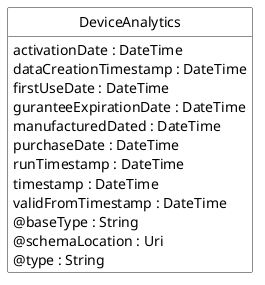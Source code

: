 @startuml
hide circle
hide methods
hide stereotype
show <<Enumeration>> stereotype
skinparam class {
   BackgroundColor<<Enumeration>> #E6F5F7
   BackgroundColor<<Ref>> #FFFFE0
   BackgroundColor<<Pivot>> #FFFFFFF
   BackgroundColor<<SimpleType>> #E2F0DA
   BackgroundColor #FCF2E3
}

class DeviceAnalytics <<Pivot>> {
    activationDate : DateTime
    dataCreationTimestamp : DateTime
    firstUseDate : DateTime
    guranteeExpirationDate : DateTime
    manufacturedDated : DateTime
    purchaseDate : DateTime
    runTimestamp : DateTime
    timestamp : DateTime
    validFromTimestamp : DateTime
    @baseType : String
    @schemaLocation : Uri
    @type : String
}


@enduml